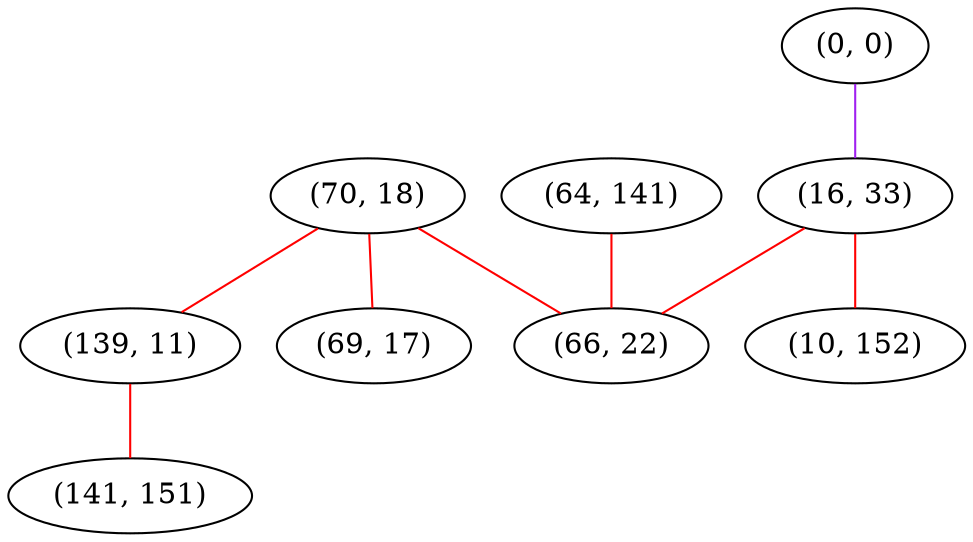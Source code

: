 graph "" {
"(70, 18)";
"(139, 11)";
"(69, 17)";
"(64, 141)";
"(0, 0)";
"(16, 33)";
"(10, 152)";
"(66, 22)";
"(141, 151)";
"(70, 18)" -- "(69, 17)"  [color=red, key=0, weight=1];
"(70, 18)" -- "(66, 22)"  [color=red, key=0, weight=1];
"(70, 18)" -- "(139, 11)"  [color=red, key=0, weight=1];
"(139, 11)" -- "(141, 151)"  [color=red, key=0, weight=1];
"(64, 141)" -- "(66, 22)"  [color=red, key=0, weight=1];
"(0, 0)" -- "(16, 33)"  [color=purple, key=0, weight=4];
"(16, 33)" -- "(10, 152)"  [color=red, key=0, weight=1];
"(16, 33)" -- "(66, 22)"  [color=red, key=0, weight=1];
}
